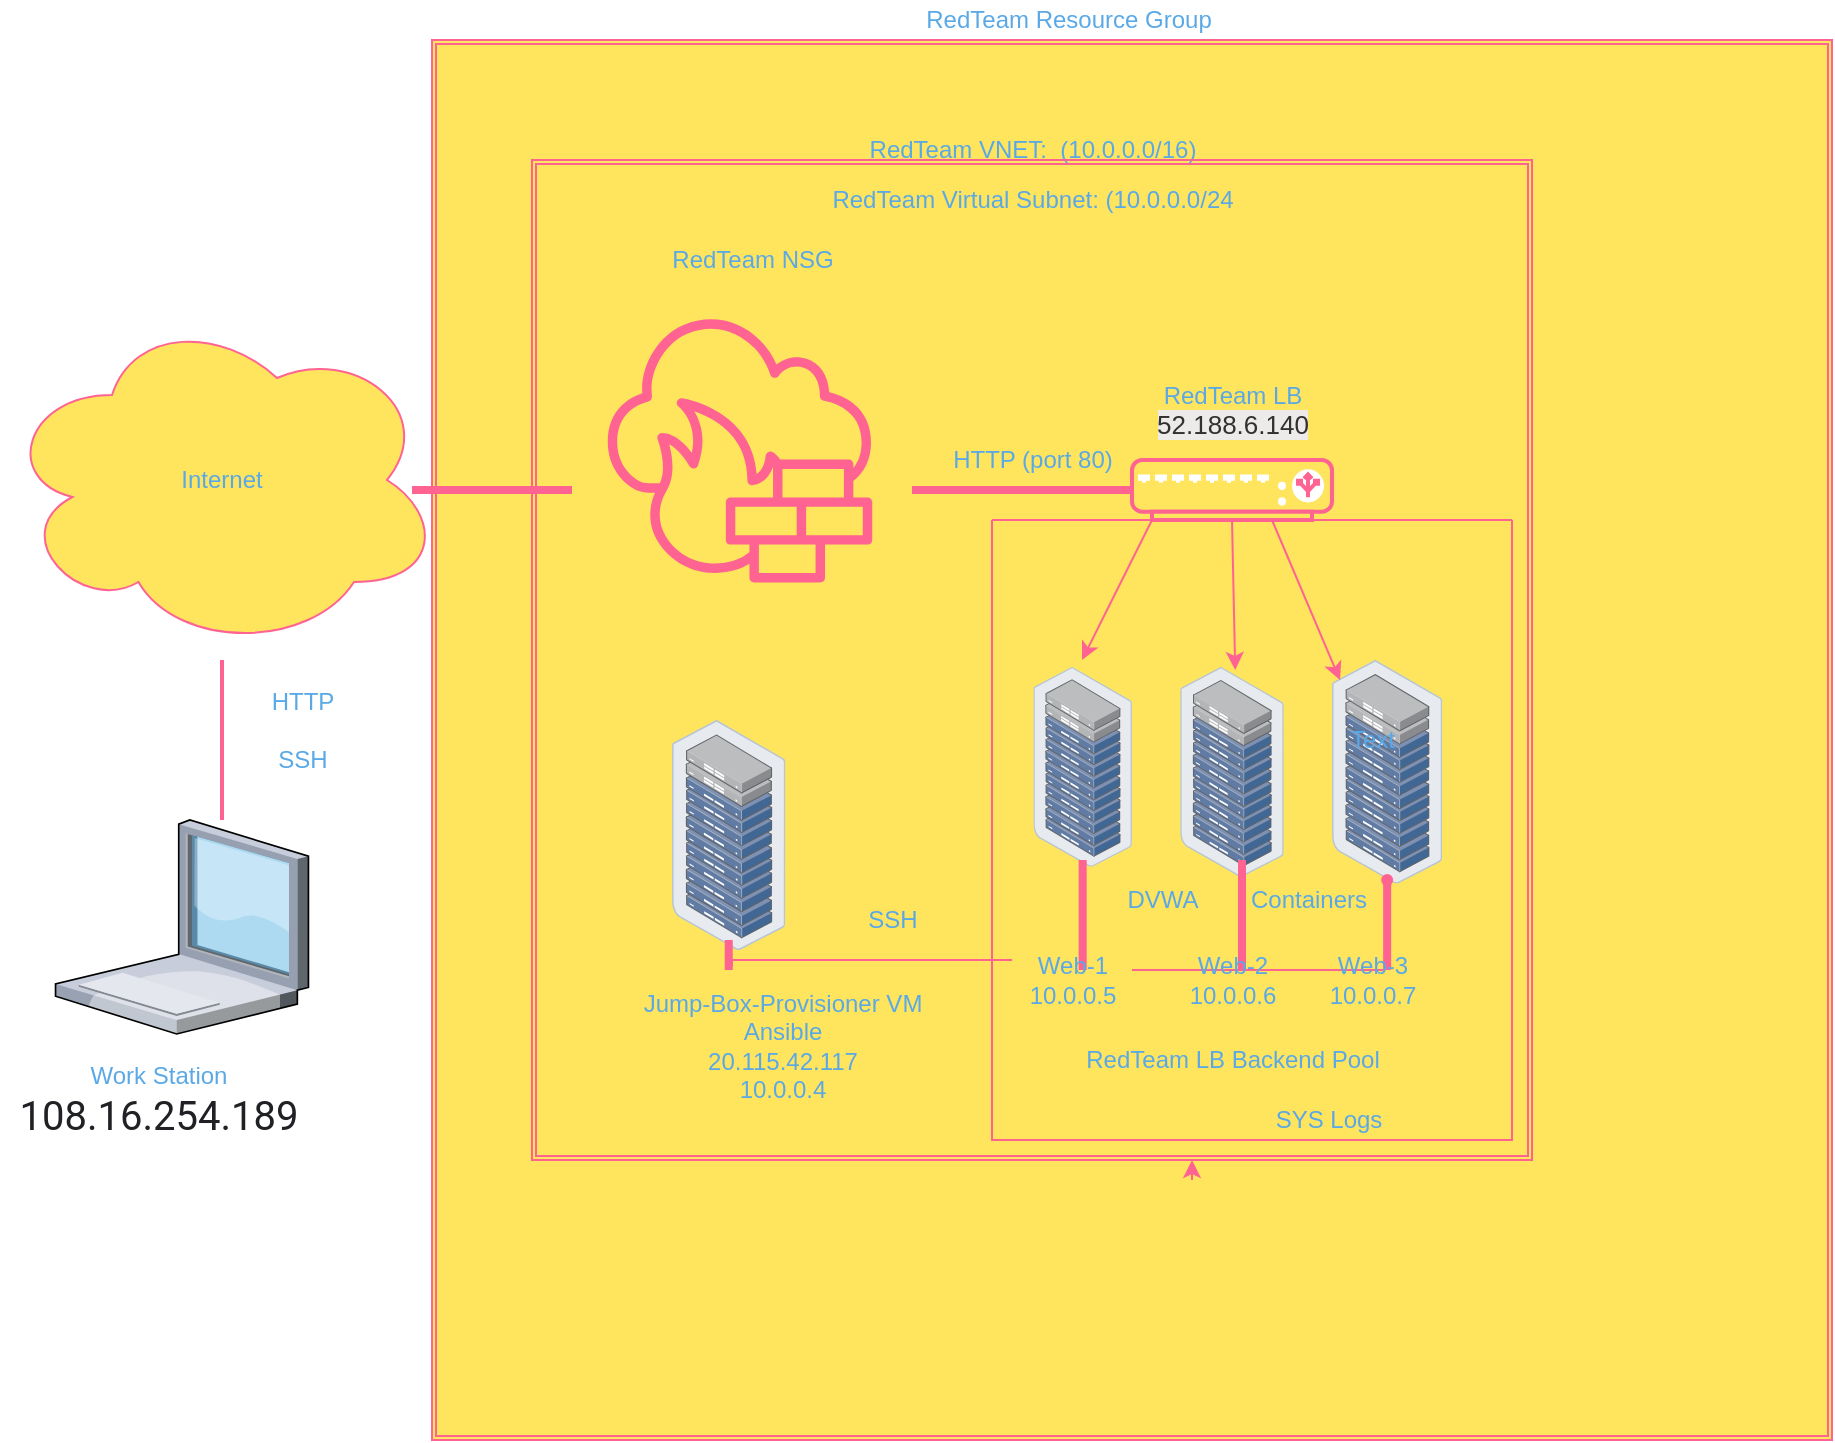 <mxfile version="15.8.6" type="github"><diagram name="Page-1" id="822b0af5-4adb-64df-f703-e8dfc1f81529"><mxGraphModel dx="322" dy="762" grid="1" gridSize="10" guides="1" tooltips="1" connect="1" arrows="1" fold="1" page="1" pageScale="1" pageWidth="1100" pageHeight="850" math="0" shadow="0"><root><mxCell id="0"/><mxCell id="1" parent="0"/><mxCell id="uRMArDSpl_plWz4LvgmI-17" value="" style="rounded=0;whiteSpace=wrap;html=1;fillColor=#FFE45E;strokeColor=#FF6392;fontColor=#5AA9E6;" parent="1" vertex="1"><mxGeometry x="1640" y="570" width="210" height="76.36" as="geometry"/></mxCell><mxCell id="uRMArDSpl_plWz4LvgmI-16" style="edgeStyle=elbowEdgeStyle;rounded=0;orthogonalLoop=1;jettySize=auto;html=1;entryX=-0.044;entryY=0.745;entryDx=0;entryDy=0;entryPerimeter=0;strokeColor=#FF6392;fontColor=#5AA9E6;" parent="1" source="uRMArDSpl_plWz4LvgmI-15" edge="1"><mxGeometry relative="1" as="geometry"><mxPoint x="1642.96" y="771.95" as="targetPoint"/></mxGeometry></mxCell><mxCell id="uRMArDSpl_plWz4LvgmI-15" value="" style="rounded=0;whiteSpace=wrap;html=1;fillColor=#FFE45E;strokeColor=#FF6392;fontColor=#5AA9E6;" parent="1" vertex="1"><mxGeometry x="1640" y="560" width="210" height="60" as="geometry"/></mxCell><mxCell id="BSMjfXQZKjZRtrvMMmQr-1" value="Internet" style="ellipse;shape=cloud;whiteSpace=wrap;html=1;fillColor=#FFE45E;strokeColor=#FF6392;fontColor=#5AA9E6;" parent="1" vertex="1"><mxGeometry x="1135" y="255" width="220" height="170" as="geometry"/></mxCell><mxCell id="BSMjfXQZKjZRtrvMMmQr-2" value="" style="verticalLabelPosition=bottom;sketch=0;aspect=fixed;html=1;verticalAlign=top;strokeColor=none;align=center;outlineConnect=0;shape=mxgraph.citrix.laptop_1;fillColor=#FFE45E;fontColor=#5AA9E6;" parent="1" vertex="1"><mxGeometry x="1161.77" y="510" width="126.45" height="107" as="geometry"/></mxCell><mxCell id="BSMjfXQZKjZRtrvMMmQr-3" value="Work Station&lt;br&gt;&lt;span style=&quot;color: rgb(32 , 33 , 36) ; font-family: &amp;#34;roboto&amp;#34; , &amp;#34;arial&amp;#34; , sans-serif ; font-size: 20px ; text-align: left ; background-color: rgb(255 , 255 , 255)&quot;&gt;108.16.254.189&lt;/span&gt;" style="text;html=1;resizable=0;autosize=1;align=center;verticalAlign=middle;points=[];fillColor=none;strokeColor=none;rounded=0;fontColor=#5AA9E6;" parent="1" vertex="1"><mxGeometry x="1138.22" y="630" width="150" height="40" as="geometry"/></mxCell><mxCell id="BSMjfXQZKjZRtrvMMmQr-5" value="" style="line;strokeWidth=2;direction=south;html=1;fillColor=#FFE45E;strokeColor=#FF6392;fontColor=#5AA9E6;" parent="1" vertex="1"><mxGeometry x="1240" y="430" width="10" height="80" as="geometry"/></mxCell><mxCell id="BSMjfXQZKjZRtrvMMmQr-6" value="HTTP&lt;br&gt;&lt;br&gt;SSH" style="text;html=1;resizable=0;autosize=1;align=center;verticalAlign=middle;points=[];fillColor=none;strokeColor=none;rounded=0;fontColor=#5AA9E6;" parent="1" vertex="1"><mxGeometry x="1260" y="440" width="50" height="50" as="geometry"/></mxCell><mxCell id="BSMjfXQZKjZRtrvMMmQr-7" value="" style="shape=ext;double=1;whiteSpace=wrap;html=1;aspect=fixed;fillColor=#FFE45E;strokeColor=#FF6392;fontColor=#5AA9E6;" parent="1" vertex="1"><mxGeometry x="1350" y="120" width="700" height="700" as="geometry"/></mxCell><mxCell id="BSMjfXQZKjZRtrvMMmQr-8" value="RedTeam Resource Group" style="text;html=1;resizable=0;autosize=1;align=center;verticalAlign=middle;points=[];fillColor=none;strokeColor=none;rounded=0;fontColor=#5AA9E6;" parent="1" vertex="1"><mxGeometry x="1588" y="100" width="160" height="20" as="geometry"/></mxCell><mxCell id="BSMjfXQZKjZRtrvMMmQr-10" value="RedTeam VNET:&amp;nbsp; (10.0.0.0/16)" style="text;html=1;resizable=0;autosize=1;align=center;verticalAlign=middle;points=[];fillColor=none;strokeColor=none;rounded=0;fontColor=#5AA9E6;" parent="1" vertex="1"><mxGeometry x="1560" y="165" width="180" height="20" as="geometry"/></mxCell><mxCell id="BSMjfXQZKjZRtrvMMmQr-11" value="RedTeam Virtual Subnet: (10.0.0.0/24" style="text;html=1;resizable=0;autosize=1;align=center;verticalAlign=middle;points=[];fillColor=none;strokeColor=none;rounded=0;fontColor=#5AA9E6;" parent="1" vertex="1"><mxGeometry x="1540" y="190" width="220" height="20" as="geometry"/></mxCell><mxCell id="BSMjfXQZKjZRtrvMMmQr-13" value="" style="sketch=0;points=[[0,0,0],[0.25,0,0],[0.5,0,0],[0.75,0,0],[1,0,0],[0,1,0],[0.25,1,0],[0.5,1,0],[0.75,1,0],[1,1,0],[0,0.25,0],[0,0.5,0],[0,0.75,0],[1,0.25,0],[1,0.5,0],[1,0.75,0]];outlineConnect=0;fontColor=#5AA9E6;gradientDirection=north;fillColor=#FFE45E;strokeColor=#FF6392;dashed=0;verticalLabelPosition=bottom;verticalAlign=top;align=center;html=1;fontSize=12;fontStyle=0;aspect=fixed;shape=mxgraph.aws4.resourceIcon;resIcon=mxgraph.aws4.network_firewall;" parent="1" vertex="1"><mxGeometry x="1420" y="240" width="168" height="168" as="geometry"/></mxCell><mxCell id="BSMjfXQZKjZRtrvMMmQr-46" style="edgeStyle=none;rounded=0;orthogonalLoop=1;jettySize=auto;html=1;exitX=0.1;exitY=1;exitDx=0;exitDy=0;exitPerimeter=0;strokeColor=#FF6392;fontColor=#5AA9E6;" parent="1" source="BSMjfXQZKjZRtrvMMmQr-14" edge="1"><mxGeometry relative="1" as="geometry"><mxPoint x="1675" y="430" as="targetPoint"/></mxGeometry></mxCell><mxCell id="BSMjfXQZKjZRtrvMMmQr-47" style="edgeStyle=none;rounded=0;orthogonalLoop=1;jettySize=auto;html=1;exitX=0.5;exitY=1;exitDx=0;exitDy=0;exitPerimeter=0;entryX=0.531;entryY=0.015;entryDx=0;entryDy=0;entryPerimeter=0;strokeColor=#FF6392;fontColor=#5AA9E6;" parent="1" source="BSMjfXQZKjZRtrvMMmQr-14" target="BSMjfXQZKjZRtrvMMmQr-17" edge="1"><mxGeometry relative="1" as="geometry"/></mxCell><mxCell id="BSMjfXQZKjZRtrvMMmQr-14" value="" style="fontColor=#5AA9E6;verticalAlign=top;verticalLabelPosition=bottom;labelPosition=center;align=center;html=1;outlineConnect=0;fillColor=#FFE45E;strokeColor=#FF6392;gradientDirection=north;strokeWidth=2;shape=mxgraph.networks.load_balancer;" parent="1" vertex="1"><mxGeometry x="1700" y="330" width="100" height="30" as="geometry"/></mxCell><mxCell id="BSMjfXQZKjZRtrvMMmQr-15" value="" style="points=[];aspect=fixed;html=1;align=center;shadow=0;dashed=0;image;image=img/lib/allied_telesis/storage/Datacenter_Server_Rack_ToR.svg;fillColor=#FFE45E;strokeColor=#FF6392;fontColor=#5AA9E6;" parent="1" vertex="1"><mxGeometry x="1470" y="460" width="56.73" height="115" as="geometry"/></mxCell><mxCell id="BSMjfXQZKjZRtrvMMmQr-16" value="" style="points=[];aspect=fixed;html=1;align=center;shadow=0;dashed=0;image;image=img/lib/allied_telesis/storage/Datacenter_Server_Rack_ToR.svg;fillColor=#FFE45E;strokeColor=#FF6392;fontColor=#5AA9E6;" parent="1" vertex="1"><mxGeometry x="1650.67" y="433.4" width="49.33" height="100" as="geometry"/></mxCell><mxCell id="BSMjfXQZKjZRtrvMMmQr-17" value="" style="points=[];aspect=fixed;html=1;align=center;shadow=0;dashed=0;image;image=img/lib/allied_telesis/storage/Datacenter_Server_Rack_ToR.svg;fillColor=#FFE45E;strokeColor=#FF6392;fontColor=#5AA9E6;" parent="1" vertex="1"><mxGeometry x="1724.1" y="433.4" width="51.8" height="105" as="geometry"/></mxCell><mxCell id="BSMjfXQZKjZRtrvMMmQr-18" value="" style="points=[];aspect=fixed;html=1;align=center;shadow=0;dashed=0;image;image=img/lib/allied_telesis/storage/Datacenter_Server_Rack_ToR.svg;fillColor=#FFE45E;strokeColor=#FF6392;fontColor=#5AA9E6;" parent="1" vertex="1"><mxGeometry x="1800" y="430" width="55.15" height="111.8" as="geometry"/></mxCell><mxCell id="BSMjfXQZKjZRtrvMMmQr-22" value="" style="shape=waypoint;sketch=0;fillStyle=solid;size=6;pointerEvents=1;points=[];fillColor=none;resizable=0;rotatable=0;perimeter=centerPerimeter;snapToPoint=1;strokeColor=#FF6392;fontColor=#5AA9E6;" parent="1" vertex="1"><mxGeometry x="1807.58" y="520" width="40" height="40" as="geometry"/></mxCell><mxCell id="BSMjfXQZKjZRtrvMMmQr-23" value="" style="edgeStyle=segmentEdgeStyle;endArrow=none;html=1;rounded=0;startArrow=none;strokeColor=#FF6392;fontColor=#5AA9E6;" parent="1" source="BSMjfXQZKjZRtrvMMmQr-27" target="BSMjfXQZKjZRtrvMMmQr-22" edge="1"><mxGeometry width="50" height="50" relative="1" as="geometry"><mxPoint x="1500" y="583" as="sourcePoint"/><mxPoint x="1840" y="533" as="targetPoint"/><Array as="points"/></mxGeometry></mxCell><mxCell id="BSMjfXQZKjZRtrvMMmQr-24" value="" style="line;strokeWidth=4;direction=south;html=1;perimeter=backbonePerimeter;points=[];outlineConnect=0;fillColor=#FFE45E;strokeColor=#FF6392;fontColor=#5AA9E6;" parent="1" vertex="1"><mxGeometry x="1493.37" y="570" width="10" height="15" as="geometry"/></mxCell><mxCell id="BSMjfXQZKjZRtrvMMmQr-25" value="" style="line;strokeWidth=4;direction=south;html=1;perimeter=backbonePerimeter;points=[];outlineConnect=0;fillColor=#FFE45E;strokeColor=#FF6392;fontColor=#5AA9E6;" parent="1" vertex="1"><mxGeometry x="1670.34" y="530" width="10" height="55" as="geometry"/></mxCell><mxCell id="BSMjfXQZKjZRtrvMMmQr-26" value="" style="line;strokeWidth=4;direction=south;html=1;perimeter=backbonePerimeter;points=[];outlineConnect=0;fillColor=#FFE45E;strokeColor=#FF6392;fontColor=#5AA9E6;" parent="1" vertex="1"><mxGeometry x="1750" y="530" width="10" height="55" as="geometry"/></mxCell><mxCell id="BSMjfXQZKjZRtrvMMmQr-27" value="" style="line;strokeWidth=4;direction=south;html=1;perimeter=backbonePerimeter;points=[];outlineConnect=0;fillColor=#FFE45E;strokeColor=#FF6392;fontColor=#5AA9E6;" parent="1" vertex="1"><mxGeometry x="1822.58" y="540" width="10" height="45" as="geometry"/></mxCell><mxCell id="BSMjfXQZKjZRtrvMMmQr-28" value="" style="edgeStyle=segmentEdgeStyle;endArrow=none;html=1;rounded=0;startArrow=none;strokeColor=#FF6392;fontColor=#5AA9E6;" parent="1" source="BSMjfXQZKjZRtrvMMmQr-41" target="BSMjfXQZKjZRtrvMMmQr-27" edge="1"><mxGeometry width="50" height="50" relative="1" as="geometry"><mxPoint x="1500" y="583" as="sourcePoint"/><mxPoint x="1827.58" y="540" as="targetPoint"/><Array as="points"><mxPoint x="1680" y="580"/></Array></mxGeometry></mxCell><mxCell id="BSMjfXQZKjZRtrvMMmQr-35" value="RedTeam NSG" style="text;html=1;resizable=0;autosize=1;align=center;verticalAlign=middle;points=[];fillColor=none;strokeColor=none;rounded=0;fontColor=#5AA9E6;" parent="1" vertex="1"><mxGeometry x="1460" y="220" width="100" height="20" as="geometry"/></mxCell><mxCell id="BSMjfXQZKjZRtrvMMmQr-36" value="" style="swimlane;startSize=0;fillColor=#FFE45E;strokeColor=#FF6392;fontColor=#5AA9E6;" parent="1" vertex="1"><mxGeometry x="1630" y="360" width="260" height="310" as="geometry"/></mxCell><mxCell id="BSMjfXQZKjZRtrvMMmQr-39" value="DVWA" style="text;html=1;resizable=0;autosize=1;align=center;verticalAlign=middle;points=[];fillColor=none;strokeColor=none;rounded=0;fontColor=#5AA9E6;" parent="BSMjfXQZKjZRtrvMMmQr-36" vertex="1"><mxGeometry x="60" y="180" width="50" height="20" as="geometry"/></mxCell><mxCell id="BSMjfXQZKjZRtrvMMmQr-40" value="Containers" style="text;html=1;resizable=0;autosize=1;align=center;verticalAlign=middle;points=[];fillColor=none;strokeColor=none;rounded=0;fontColor=#5AA9E6;" parent="BSMjfXQZKjZRtrvMMmQr-36" vertex="1"><mxGeometry x="122.58" y="180" width="70" height="20" as="geometry"/></mxCell><mxCell id="BSMjfXQZKjZRtrvMMmQr-41" value="Web-1&lt;br&gt;10.0.0.5" style="text;html=1;resizable=0;autosize=1;align=center;verticalAlign=middle;points=[];fillColor=none;strokeColor=none;rounded=0;fontColor=#5AA9E6;" parent="BSMjfXQZKjZRtrvMMmQr-36" vertex="1"><mxGeometry x="10" y="215" width="60" height="30" as="geometry"/></mxCell><mxCell id="BSMjfXQZKjZRtrvMMmQr-43" value="Web-2&lt;br&gt;10.0.0.6" style="text;html=1;resizable=0;autosize=1;align=center;verticalAlign=middle;points=[];fillColor=none;strokeColor=none;rounded=0;fontColor=#5AA9E6;" parent="BSMjfXQZKjZRtrvMMmQr-36" vertex="1"><mxGeometry x="90" y="215" width="60" height="30" as="geometry"/></mxCell><mxCell id="BSMjfXQZKjZRtrvMMmQr-44" value="Web-3&lt;br&gt;10.0.0.7" style="text;html=1;resizable=0;autosize=1;align=center;verticalAlign=middle;points=[];fillColor=none;strokeColor=none;rounded=0;fontColor=#5AA9E6;" parent="BSMjfXQZKjZRtrvMMmQr-36" vertex="1"><mxGeometry x="160" y="215" width="60" height="30" as="geometry"/></mxCell><mxCell id="BSMjfXQZKjZRtrvMMmQr-45" value="RedTeam LB Backend Pool" style="text;html=1;resizable=0;autosize=1;align=center;verticalAlign=middle;points=[];fillColor=none;strokeColor=none;rounded=0;fontColor=#5AA9E6;" parent="BSMjfXQZKjZRtrvMMmQr-36" vertex="1"><mxGeometry x="40" y="260" width="160" height="20" as="geometry"/></mxCell><mxCell id="BSMjfXQZKjZRtrvMMmQr-62" value="" style="line;strokeWidth=4;html=1;perimeter=backbonePerimeter;points=[];outlineConnect=0;fillColor=none;strokeColor=#FF6392;fontColor=#5AA9E6;" parent="BSMjfXQZKjZRtrvMMmQr-36" vertex="1"><mxGeometry x="-290" y="-20" width="80" height="10" as="geometry"/></mxCell><mxCell id="BSMjfXQZKjZRtrvMMmQr-63" value="" style="line;strokeWidth=4;html=1;perimeter=backbonePerimeter;points=[];outlineConnect=0;fillColor=none;strokeColor=#FF6392;fontColor=#5AA9E6;" parent="BSMjfXQZKjZRtrvMMmQr-36" vertex="1"><mxGeometry x="-40" y="-20" width="110" height="10" as="geometry"/></mxCell><mxCell id="BSMjfXQZKjZRtrvMMmQr-65" value="Jump-Box-Provisioner VM&lt;br&gt;Ansible&lt;br&gt;20.115.42.117&lt;br&gt;10.0.0.4" style="text;html=1;resizable=0;autosize=1;align=center;verticalAlign=middle;points=[];fillColor=none;strokeColor=none;rounded=0;fontColor=#5AA9E6;" parent="BSMjfXQZKjZRtrvMMmQr-36" vertex="1"><mxGeometry x="-180" y="233" width="150" height="60" as="geometry"/></mxCell><mxCell id="BSMjfXQZKjZRtrvMMmQr-37" value="RedTeam LB&lt;br&gt;&lt;span style=&quot;color: rgb(50 , 49 , 48) ; font-family: &amp;#34;az_ea_font&amp;#34; , &amp;#34;segoe ui&amp;#34; , &amp;#34;az_font&amp;#34; , , , &amp;#34;blinkmacsystemfont&amp;#34; , &amp;#34;roboto&amp;#34; , &amp;#34;oxygen&amp;#34; , &amp;#34;ubuntu&amp;#34; , &amp;#34;cantarell&amp;#34; , &amp;#34;open sans&amp;#34; , &amp;#34;helvetica neue&amp;#34; , sans-serif ; font-size: 13px ; text-align: left ; background-color: rgb(237 , 235 , 233)&quot;&gt;52.188.6.140&lt;/span&gt;" style="text;html=1;resizable=0;autosize=1;align=center;verticalAlign=middle;points=[];fillColor=none;strokeColor=none;rounded=0;fontColor=#5AA9E6;" parent="1" vertex="1"><mxGeometry x="1705" y="290" width="90" height="30" as="geometry"/></mxCell><mxCell id="BSMjfXQZKjZRtrvMMmQr-38" value="SSH" style="text;html=1;resizable=0;autosize=1;align=center;verticalAlign=middle;points=[];fillColor=none;strokeColor=none;rounded=0;fontColor=#5AA9E6;" parent="1" vertex="1"><mxGeometry x="1560" y="550" width="40" height="20" as="geometry"/></mxCell><mxCell id="BSMjfXQZKjZRtrvMMmQr-42" value="" style="edgeStyle=segmentEdgeStyle;endArrow=none;html=1;rounded=0;strokeColor=#FF6392;fontColor=#5AA9E6;" parent="1" target="BSMjfXQZKjZRtrvMMmQr-41" edge="1"><mxGeometry width="50" height="50" relative="1" as="geometry"><mxPoint x="1500" y="583" as="sourcePoint"/><mxPoint x="1825.58" y="583" as="targetPoint"/><Array as="points"><mxPoint x="1500" y="580"/><mxPoint x="1670" y="580"/></Array></mxGeometry></mxCell><mxCell id="BSMjfXQZKjZRtrvMMmQr-60" value="" style="rounded=0;orthogonalLoop=1;jettySize=auto;html=1;strokeColor=#FF6392;fontColor=#5AA9E6;" parent="1" edge="1"><mxGeometry relative="1" as="geometry"><mxPoint x="1770" y="360" as="sourcePoint"/><mxPoint x="1804" y="440" as="targetPoint"/></mxGeometry></mxCell><mxCell id="BSMjfXQZKjZRtrvMMmQr-64" value="HTTP (port 80)" style="text;html=1;resizable=0;autosize=1;align=center;verticalAlign=middle;points=[];fillColor=none;strokeColor=none;rounded=0;fontColor=#5AA9E6;" parent="1" vertex="1"><mxGeometry x="1600" y="320" width="100" height="20" as="geometry"/></mxCell><mxCell id="uRMArDSpl_plWz4LvgmI-2" value="Text" style="text;html=1;resizable=0;autosize=1;align=center;verticalAlign=middle;points=[];fillColor=none;strokeColor=none;rounded=0;fontColor=#5AA9E6;" parent="1" vertex="1"><mxGeometry x="1800" y="460" width="40" height="20" as="geometry"/></mxCell><mxCell id="uRMArDSpl_plWz4LvgmI-12" style="edgeStyle=elbowEdgeStyle;rounded=0;orthogonalLoop=1;jettySize=auto;html=1;strokeColor=#FF6392;fontColor=#5AA9E6;" parent="1" target="BSMjfXQZKjZRtrvMMmQr-9" edge="1"><mxGeometry relative="1" as="geometry"><mxPoint x="1730" y="690" as="sourcePoint"/></mxGeometry></mxCell><mxCell id="BSMjfXQZKjZRtrvMMmQr-9" value="" style="shape=ext;double=1;whiteSpace=wrap;html=1;aspect=fixed;fillColor=none;strokeColor=#FF6392;fontColor=#5AA9E6;" parent="1" vertex="1"><mxGeometry x="1400" y="180" width="500" height="500" as="geometry"/></mxCell><mxCell id="uRMArDSpl_plWz4LvgmI-21" value="SYS Logs" style="text;html=1;resizable=0;autosize=1;align=center;verticalAlign=middle;points=[];fillColor=none;strokeColor=none;rounded=0;sketch=0;fontColor=#5AA9E6;" parent="1" vertex="1"><mxGeometry x="1762.58" y="650" width="70" height="20" as="geometry"/></mxCell></root></mxGraphModel></diagram></mxfile>